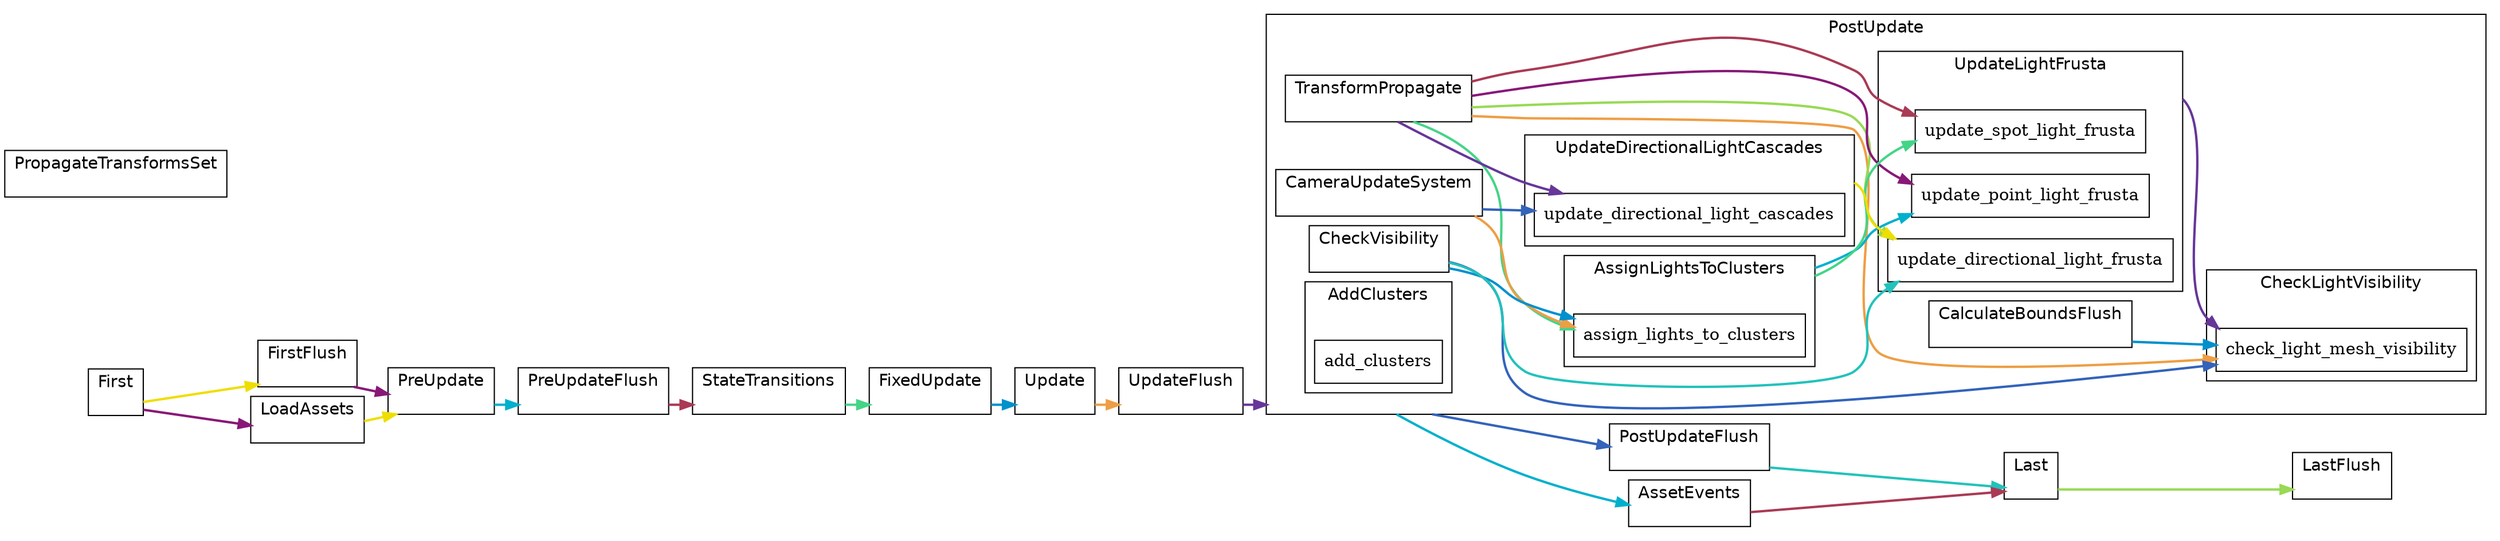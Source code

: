 digraph "" {
	"compound"="true";
	"splines"="spline";
	"rankdir"="LR";
	"bgcolor"="white";
	"fontname"="Helvetica";
	edge ["penwidth"="2"];
	node ["shape"="box", "style"="filled", "fillcolor"="white", "color"="black"];
	subgraph "clusternode_Set(0)" {
		"label"="Update";
		"tooltip"="Update";
		"bgcolor"="white";
		"color"="black";
		"set_marker_node_Set(0)" ["style"="invis", "label"="", "height"="0", "shape"="point"]
	}
	
	subgraph "clusternode_Set(2)" {
		"label"="FirstFlush";
		"tooltip"="FirstFlush";
		"bgcolor"="white";
		"color"="black";
		"set_marker_node_Set(2)" ["style"="invis", "label"="", "height"="0", "shape"="point"]
	}
	
	subgraph "clusternode_Set(3)" {
		"label"="PreUpdateFlush";
		"tooltip"="PreUpdateFlush";
		"bgcolor"="white";
		"color"="black";
		"set_marker_node_Set(3)" ["style"="invis", "label"="", "height"="0", "shape"="point"]
	}
	
	subgraph "clusternode_Set(4)" {
		"label"="UpdateFlush";
		"tooltip"="UpdateFlush";
		"bgcolor"="white";
		"color"="black";
		"set_marker_node_Set(4)" ["style"="invis", "label"="", "height"="0", "shape"="point"]
	}
	
	subgraph "clusternode_Set(5)" {
		"label"="PostUpdateFlush";
		"tooltip"="PostUpdateFlush";
		"bgcolor"="white";
		"color"="black";
		"set_marker_node_Set(5)" ["style"="invis", "label"="", "height"="0", "shape"="point"]
	}
	
	subgraph "clusternode_Set(6)" {
		"label"="LastFlush";
		"tooltip"="LastFlush";
		"bgcolor"="white";
		"color"="black";
		"set_marker_node_Set(6)" ["style"="invis", "label"="", "height"="0", "shape"="point"]
	}
	
	subgraph "clusternode_Set(7)" {
		"label"="First";
		"tooltip"="First";
		"bgcolor"="white";
		"color"="black";
		"set_marker_node_Set(7)" ["style"="invis", "label"="", "height"="0", "shape"="point"]
	}
	
	subgraph "clusternode_Set(8)" {
		"label"="PreUpdate";
		"tooltip"="PreUpdate";
		"bgcolor"="white";
		"color"="black";
		"set_marker_node_Set(8)" ["style"="invis", "label"="", "height"="0", "shape"="point"]
	}
	
	subgraph "clusternode_Set(9)" {
		"label"="StateTransitions";
		"tooltip"="StateTransitions";
		"bgcolor"="white";
		"color"="black";
		"set_marker_node_Set(9)" ["style"="invis", "label"="", "height"="0", "shape"="point"]
	}
	
	subgraph "clusternode_Set(10)" {
		"label"="FixedUpdate";
		"tooltip"="FixedUpdate";
		"bgcolor"="white";
		"color"="black";
		"set_marker_node_Set(10)" ["style"="invis", "label"="", "height"="0", "shape"="point"]
	}
	
	subgraph "clusternode_Set(11)" {
		"label"="PostUpdate";
		"tooltip"="PostUpdate";
		"bgcolor"="white";
		"color"="black";
		"set_marker_node_Set(11)" ["style"="invis", "label"="", "height"="0", "shape"="point"]
		subgraph "clusternode_Set(20)" {
			"label"="TransformPropagate";
			"tooltip"="TransformPropagate";
			"bgcolor"="white";
			"color"="black";
			"set_marker_node_Set(20)" ["style"="invis", "label"="", "height"="0", "shape"="point"]
		}
		
		subgraph "clusternode_Set(77)" {
			"label"="CameraUpdateSystem";
			"tooltip"="CameraUpdateSystem";
			"bgcolor"="white";
			"color"="black";
			"set_marker_node_Set(77)" ["style"="invis", "label"="", "height"="0", "shape"="point"]
		}
		
		subgraph "clusternode_Set(82)" {
			"label"="CalculateBoundsFlush";
			"tooltip"="CalculateBoundsFlush";
			"bgcolor"="white";
			"color"="black";
			"set_marker_node_Set(82)" ["style"="invis", "label"="", "height"="0", "shape"="point"]
		}
		
		subgraph "clusternode_Set(86)" {
			"label"="CheckVisibility";
			"tooltip"="CheckVisibility";
			"bgcolor"="white";
			"color"="black";
			"set_marker_node_Set(86)" ["style"="invis", "label"="", "height"="0", "shape"="point"]
		}
		
		subgraph "clusternode_Set(128)" {
			"label"="AddClusters";
			"tooltip"="AddClusters";
			"bgcolor"="white";
			"color"="black";
			"set_marker_node_Set(128)" ["style"="invis", "label"="", "height"="0", "shape"="point"]
			"node_System(104)" ["label"="add_clusters", "tooltip"="bevy_pbr::light::add_clusters"]
		}
		
		subgraph "clusternode_Set(130)" {
			"label"="AssignLightsToClusters";
			"tooltip"="AssignLightsToClusters";
			"bgcolor"="white";
			"color"="black";
			"set_marker_node_Set(130)" ["style"="invis", "label"="", "height"="0", "shape"="point"]
			"node_System(106)" ["label"="assign_lights_to_clusters", "tooltip"="bevy_pbr::light::assign_lights_to_clusters"]
		}
		
		subgraph "clusternode_Set(131)" {
			"label"="CheckLightVisibility";
			"tooltip"="CheckLightVisibility";
			"bgcolor"="white";
			"color"="black";
			"set_marker_node_Set(131)" ["style"="invis", "label"="", "height"="0", "shape"="point"]
			"node_System(111)" ["label"="check_light_mesh_visibility", "tooltip"="bevy_pbr::light::check_light_mesh_visibility"]
		}
		
		subgraph "clusternode_Set(132)" {
			"label"="UpdateDirectionalLightCascades";
			"tooltip"="UpdateDirectionalLightCascades";
			"bgcolor"="white";
			"color"="black";
			"set_marker_node_Set(132)" ["style"="invis", "label"="", "height"="0", "shape"="point"]
			"node_System(107)" ["label"="update_directional_light_cascades", "tooltip"="bevy_pbr::light::update_directional_light_cascades"]
		}
		
		subgraph "clusternode_Set(133)" {
			"label"="UpdateLightFrusta";
			"tooltip"="UpdateLightFrusta";
			"bgcolor"="white";
			"color"="black";
			"set_marker_node_Set(133)" ["style"="invis", "label"="", "height"="0", "shape"="point"]
			"node_System(108)" ["label"="update_directional_light_frusta", "tooltip"="bevy_pbr::light::update_directional_light_frusta"]
			"node_System(109)" ["label"="update_point_light_frusta", "tooltip"="bevy_pbr::light::update_point_light_frusta"]
			"node_System(110)" ["label"="update_spot_light_frusta", "tooltip"="bevy_pbr::light::update_spot_light_frusta"]
		}
		
	}
	
	subgraph "clusternode_Set(12)" {
		"label"="Last";
		"tooltip"="Last";
		"bgcolor"="white";
		"color"="black";
		"set_marker_node_Set(12)" ["style"="invis", "label"="", "height"="0", "shape"="point"]
	}
	
	subgraph "clusternode_Set(22)" {
		"label"="PropagateTransformsSet";
		"tooltip"="PropagateTransformsSet";
		"bgcolor"="white";
		"color"="black";
		"set_marker_node_Set(22)" ["style"="invis", "label"="", "height"="0", "shape"="point"]
	}
	
	subgraph "clusternode_Set(59)" {
		"label"="LoadAssets";
		"tooltip"="LoadAssets";
		"bgcolor"="white";
		"color"="black";
		"set_marker_node_Set(59)" ["style"="invis", "label"="", "height"="0", "shape"="point"]
	}
	
	subgraph "clusternode_Set(60)" {
		"label"="AssetEvents";
		"tooltip"="AssetEvents";
		"bgcolor"="white";
		"color"="black";
		"set_marker_node_Set(60)" ["style"="invis", "label"="", "height"="0", "shape"="point"]
	}
	
	"set_marker_node_Set(7)" -> "set_marker_node_Set(2)" ["lhead"="clusternode_Set(2)", "ltail"="clusternode_Set(7)", "tooltip"="First → FirstFlush", "color"="#eede00"]
	"set_marker_node_Set(2)" -> "set_marker_node_Set(8)" ["lhead"="clusternode_Set(8)", "ltail"="clusternode_Set(2)", "tooltip"="FirstFlush → PreUpdate", "color"="#881877"]
	"set_marker_node_Set(8)" -> "set_marker_node_Set(3)" ["lhead"="clusternode_Set(3)", "ltail"="clusternode_Set(8)", "tooltip"="PreUpdate → PreUpdateFlush", "color"="#00b0cc"]
	"set_marker_node_Set(3)" -> "set_marker_node_Set(9)" ["lhead"="clusternode_Set(9)", "ltail"="clusternode_Set(3)", "tooltip"="PreUpdateFlush → StateTransitions", "color"="#aa3a55"]
	"set_marker_node_Set(9)" -> "set_marker_node_Set(10)" ["lhead"="clusternode_Set(10)", "ltail"="clusternode_Set(9)", "tooltip"="StateTransitions → FixedUpdate", "color"="#44d488"]
	"set_marker_node_Set(10)" -> "set_marker_node_Set(0)" ["lhead"="clusternode_Set(0)", "ltail"="clusternode_Set(10)", "tooltip"="FixedUpdate → Update", "color"="#0090cc"]
	"set_marker_node_Set(0)" -> "set_marker_node_Set(4)" ["lhead"="clusternode_Set(4)", "ltail"="clusternode_Set(0)", "tooltip"="Update → UpdateFlush", "color"="#ee9e44"]
	"set_marker_node_Set(4)" -> "set_marker_node_Set(11)" ["lhead"="clusternode_Set(11)", "ltail"="clusternode_Set(4)", "tooltip"="UpdateFlush → PostUpdate", "color"="#663699"]
	"set_marker_node_Set(11)" -> "set_marker_node_Set(5)" ["lhead"="clusternode_Set(5)", "ltail"="clusternode_Set(11)", "tooltip"="PostUpdate → PostUpdateFlush", "color"="#3363bb"]
	"set_marker_node_Set(5)" -> "set_marker_node_Set(12)" ["lhead"="clusternode_Set(12)", "ltail"="clusternode_Set(5)", "tooltip"="PostUpdateFlush → Last", "color"="#22c2bb"]
	"set_marker_node_Set(12)" -> "set_marker_node_Set(6)" ["lhead"="clusternode_Set(6)", "ltail"="clusternode_Set(12)", "tooltip"="Last → LastFlush", "color"="#99d955"]
	"set_marker_node_Set(59)" -> "set_marker_node_Set(8)" ["lhead"="clusternode_Set(8)", "ltail"="clusternode_Set(59)", "tooltip"="LoadAssets → PreUpdate", "color"="#eede00"]
	"set_marker_node_Set(7)" -> "set_marker_node_Set(59)" ["lhead"="clusternode_Set(59)", "ltail"="clusternode_Set(7)", "tooltip"="First → LoadAssets", "color"="#881877"]
	"set_marker_node_Set(11)" -> "set_marker_node_Set(60)" ["lhead"="clusternode_Set(60)", "ltail"="clusternode_Set(11)", "tooltip"="PostUpdate → AssetEvents", "color"="#00b0cc"]
	"set_marker_node_Set(60)" -> "set_marker_node_Set(12)" ["lhead"="clusternode_Set(12)", "ltail"="clusternode_Set(60)", "tooltip"="AssetEvents → Last", "color"="#aa3a55"]
	"set_marker_node_Set(20)" -> "node_System(106)" ["lhead"="", "ltail"="clusternode_Set(20)", "tooltip"="TransformPropagate → assign_lights_to_clusters", "color"="#44d488"]
	"set_marker_node_Set(86)" -> "node_System(106)" ["lhead"="", "ltail"="clusternode_Set(86)", "tooltip"="CheckVisibility → assign_lights_to_clusters", "color"="#0090cc"]
	"set_marker_node_Set(77)" -> "node_System(106)" ["lhead"="", "ltail"="clusternode_Set(77)", "tooltip"="CameraUpdateSystem → assign_lights_to_clusters", "color"="#ee9e44"]
	"set_marker_node_Set(20)" -> "node_System(107)" ["lhead"="", "ltail"="clusternode_Set(20)", "tooltip"="TransformPropagate → update_directional_light_cascades", "color"="#663699"]
	"set_marker_node_Set(77)" -> "node_System(107)" ["lhead"="", "ltail"="clusternode_Set(77)", "tooltip"="CameraUpdateSystem → update_directional_light_cascades", "color"="#3363bb"]
	"set_marker_node_Set(86)" -> "node_System(108)" ["lhead"="", "ltail"="clusternode_Set(86)", "tooltip"="CheckVisibility → update_directional_light_frusta", "color"="#22c2bb"]
	"set_marker_node_Set(20)" -> "node_System(108)" ["lhead"="", "ltail"="clusternode_Set(20)", "tooltip"="TransformPropagate → update_directional_light_frusta", "color"="#99d955"]
	"set_marker_node_Set(132)" -> "node_System(108)" ["lhead"="", "ltail"="clusternode_Set(132)", "tooltip"="UpdateDirectionalLightCascades → update_directional_light_frusta", "color"="#eede00"]
	"set_marker_node_Set(20)" -> "node_System(109)" ["lhead"="", "ltail"="clusternode_Set(20)", "tooltip"="TransformPropagate → update_point_light_frusta", "color"="#881877"]
	"set_marker_node_Set(130)" -> "node_System(109)" ["lhead"="", "ltail"="clusternode_Set(130)", "tooltip"="AssignLightsToClusters → update_point_light_frusta", "color"="#00b0cc"]
	"set_marker_node_Set(20)" -> "node_System(110)" ["lhead"="", "ltail"="clusternode_Set(20)", "tooltip"="TransformPropagate → update_spot_light_frusta", "color"="#aa3a55"]
	"set_marker_node_Set(130)" -> "node_System(110)" ["lhead"="", "ltail"="clusternode_Set(130)", "tooltip"="AssignLightsToClusters → update_spot_light_frusta", "color"="#44d488"]
	"set_marker_node_Set(82)" -> "node_System(111)" ["lhead"="", "ltail"="clusternode_Set(82)", "tooltip"="CalculateBoundsFlush → check_light_mesh_visibility", "color"="#0090cc"]
	"set_marker_node_Set(20)" -> "node_System(111)" ["lhead"="", "ltail"="clusternode_Set(20)", "tooltip"="TransformPropagate → check_light_mesh_visibility", "color"="#ee9e44"]
	"set_marker_node_Set(133)" -> "node_System(111)" ["lhead"="", "ltail"="clusternode_Set(133)", "tooltip"="UpdateLightFrusta → check_light_mesh_visibility", "color"="#663699"]
	"set_marker_node_Set(86)" -> "node_System(111)" ["lhead"="", "ltail"="clusternode_Set(86)", "tooltip"="CheckVisibility → check_light_mesh_visibility", "color"="#3363bb"]
}
